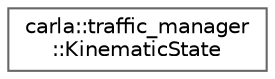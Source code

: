 digraph "类继承关系图"
{
 // INTERACTIVE_SVG=YES
 // LATEX_PDF_SIZE
  bgcolor="transparent";
  edge [fontname=Helvetica,fontsize=10,labelfontname=Helvetica,labelfontsize=10];
  node [fontname=Helvetica,fontsize=10,shape=box,height=0.2,width=0.4];
  rankdir="LR";
  Node0 [id="Node000000",label="carla::traffic_manager\l::KinematicState",height=0.2,width=0.4,color="grey40", fillcolor="white", style="filled",URL="$d8/de5/structcarla_1_1traffic__manager_1_1KinematicState.html",tooltip=" "];
}
